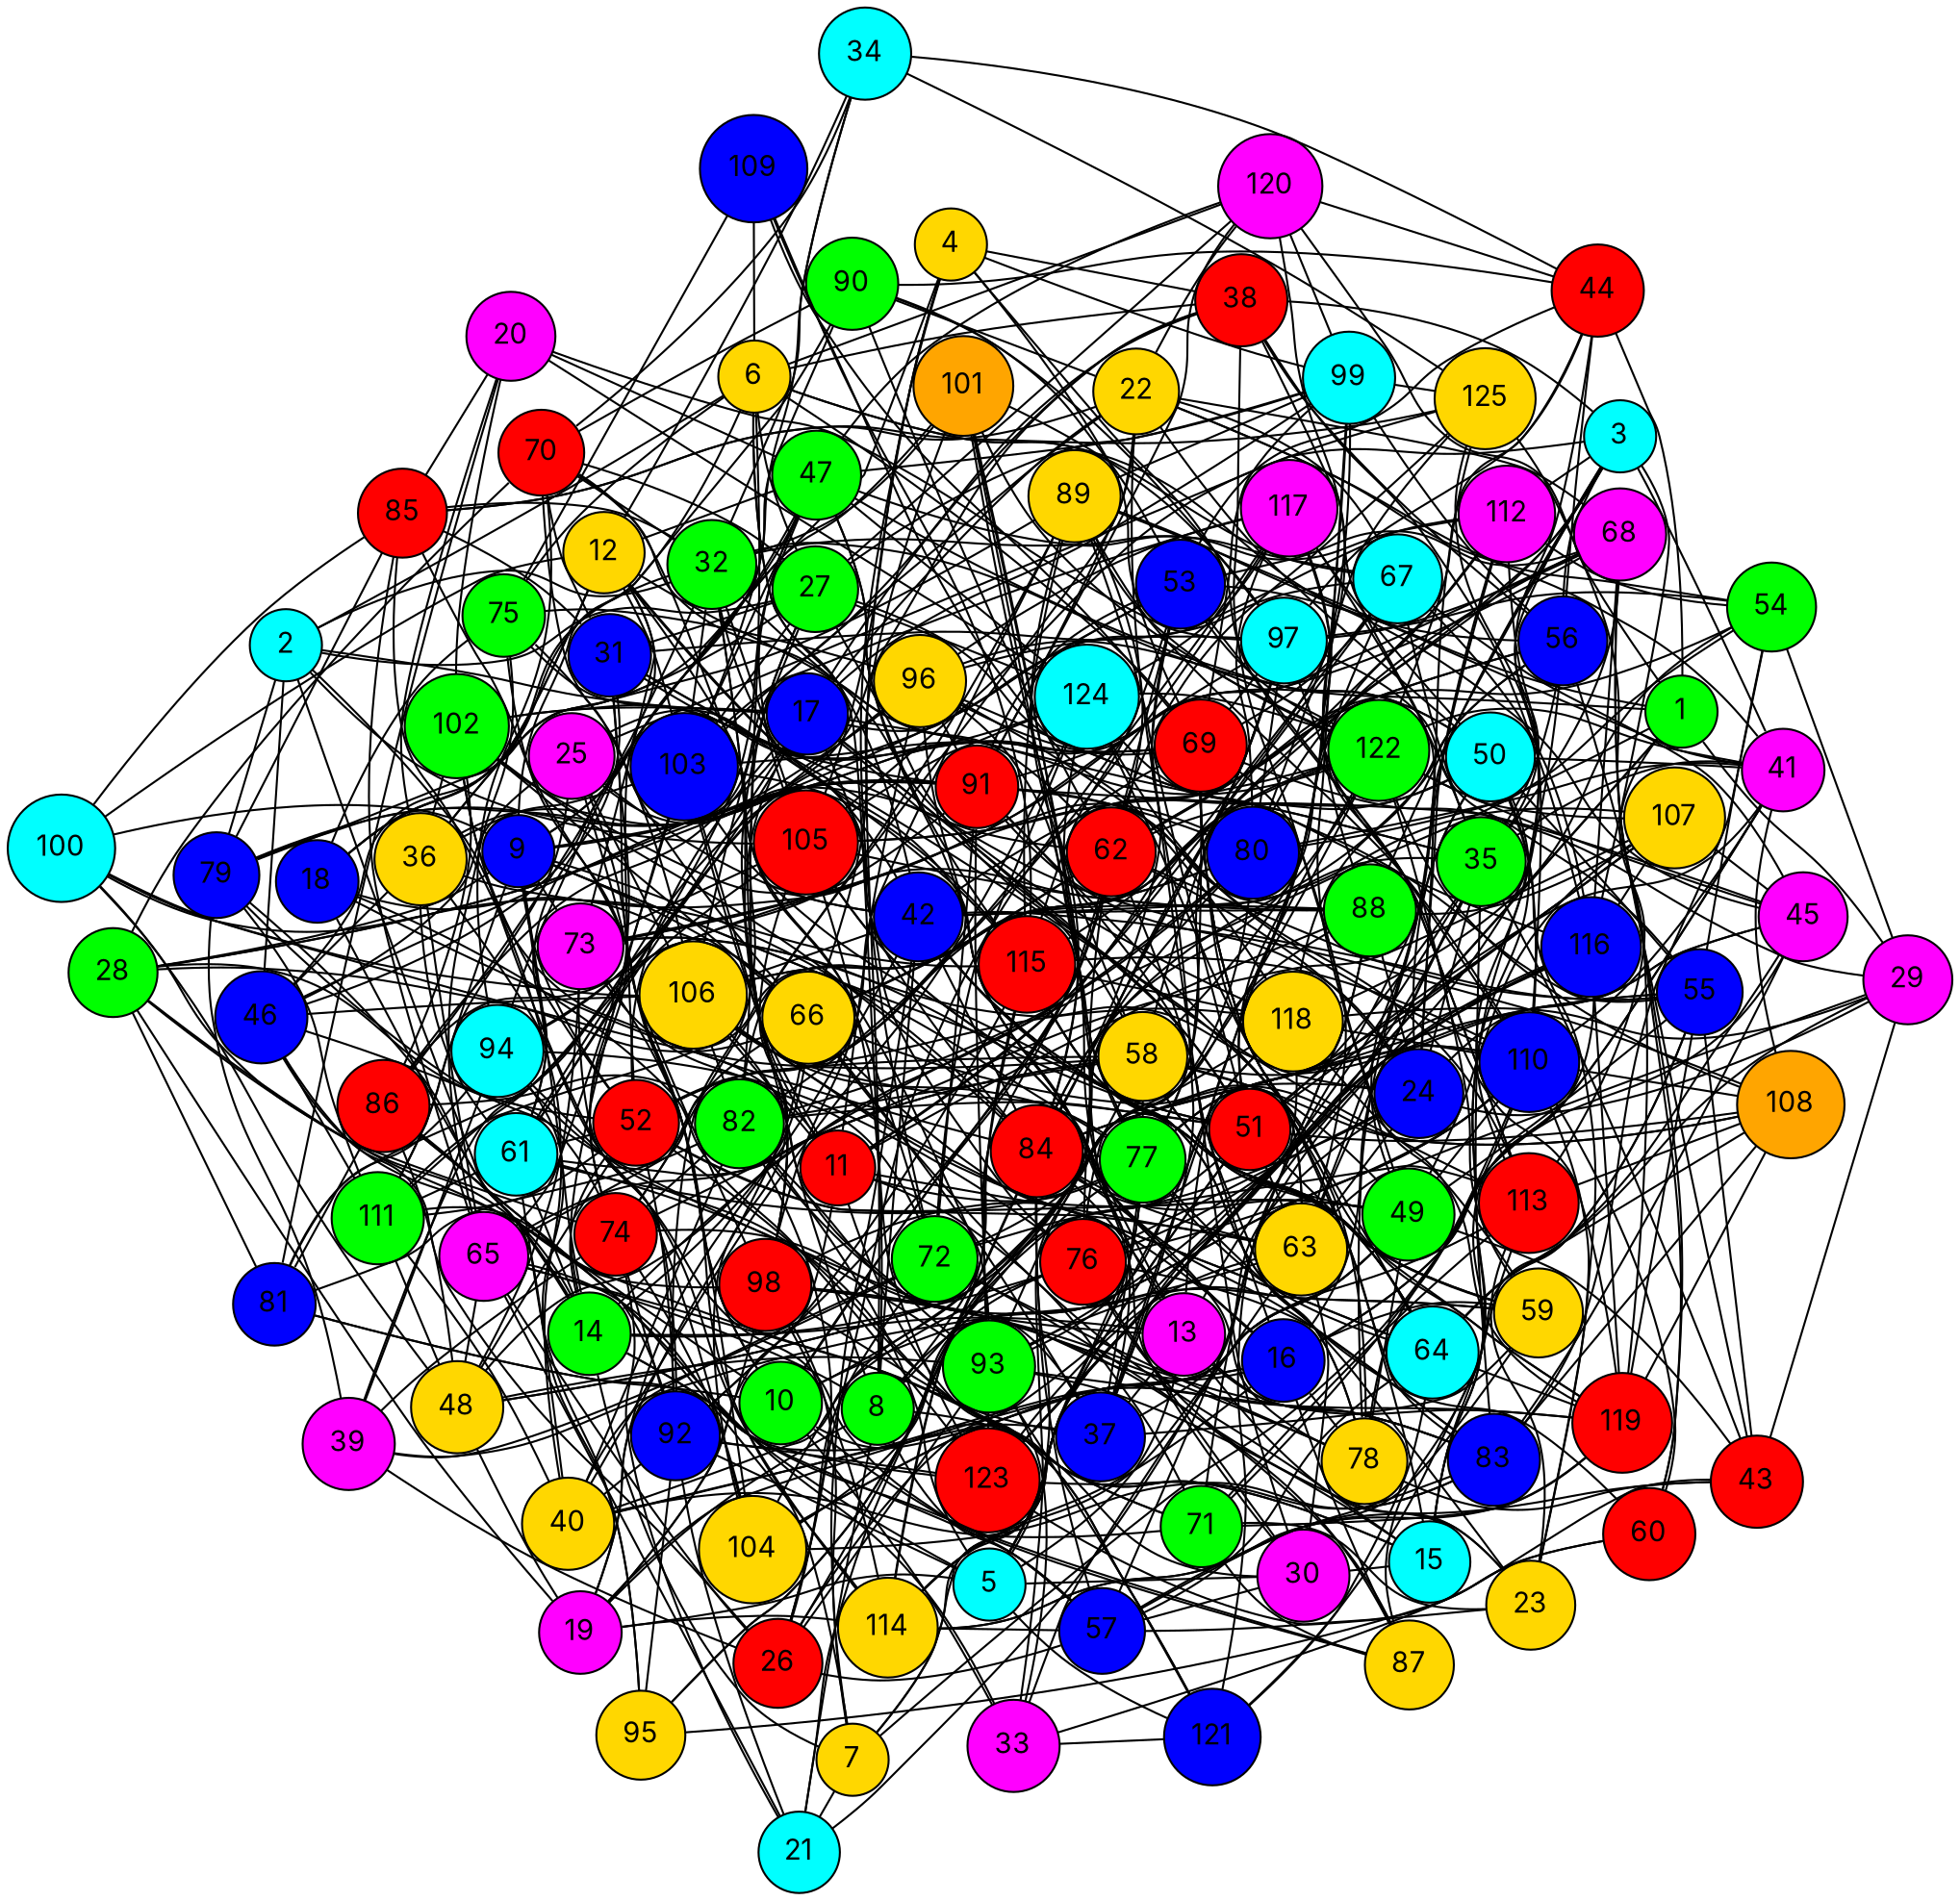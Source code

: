 graph G {
  layout=neato;
  overlap=false;
  splines=true;
  node [shape=circle, style=filled, fontname=Inter];
  1 [label="1", fillcolor="green", tooltip="v1 color 1"];
  2 [label="2", fillcolor="cyan", tooltip="v2 color 4"];
  3 [label="3", fillcolor="cyan", tooltip="v3 color 4"];
  4 [label="4", fillcolor="gold", tooltip="v4 color 3"];
  5 [label="5", fillcolor="cyan", tooltip="v5 color 4"];
  6 [label="6", fillcolor="gold", tooltip="v6 color 3"];
  7 [label="7", fillcolor="gold", tooltip="v7 color 3"];
  8 [label="8", fillcolor="green", tooltip="v8 color 1"];
  9 [label="9", fillcolor="blue", tooltip="v9 color 2"];
  10 [label="10", fillcolor="green", tooltip="v10 color 1"];
  11 [label="11", fillcolor="red", tooltip="v11 color 0"];
  12 [label="12", fillcolor="gold", tooltip="v12 color 3"];
  13 [label="13", fillcolor="magenta", tooltip="v13 color 5"];
  14 [label="14", fillcolor="green", tooltip="v14 color 1"];
  15 [label="15", fillcolor="cyan", tooltip="v15 color 4"];
  16 [label="16", fillcolor="blue", tooltip="v16 color 2"];
  17 [label="17", fillcolor="blue", tooltip="v17 color 2"];
  18 [label="18", fillcolor="blue", tooltip="v18 color 2"];
  19 [label="19", fillcolor="magenta", tooltip="v19 color 5"];
  20 [label="20", fillcolor="magenta", tooltip="v20 color 5"];
  21 [label="21", fillcolor="cyan", tooltip="v21 color 4"];
  22 [label="22", fillcolor="gold", tooltip="v22 color 3"];
  23 [label="23", fillcolor="gold", tooltip="v23 color 3"];
  24 [label="24", fillcolor="blue", tooltip="v24 color 2"];
  25 [label="25", fillcolor="magenta", tooltip="v25 color 5"];
  26 [label="26", fillcolor="red", tooltip="v26 color 0"];
  27 [label="27", fillcolor="green", tooltip="v27 color 1"];
  28 [label="28", fillcolor="green", tooltip="v28 color 1"];
  29 [label="29", fillcolor="magenta", tooltip="v29 color 5"];
  30 [label="30", fillcolor="magenta", tooltip="v30 color 5"];
  31 [label="31", fillcolor="blue", tooltip="v31 color 2"];
  32 [label="32", fillcolor="green", tooltip="v32 color 1"];
  33 [label="33", fillcolor="magenta", tooltip="v33 color 5"];
  34 [label="34", fillcolor="cyan", tooltip="v34 color 4"];
  35 [label="35", fillcolor="green", tooltip="v35 color 1"];
  36 [label="36", fillcolor="gold", tooltip="v36 color 3"];
  37 [label="37", fillcolor="blue", tooltip="v37 color 2"];
  38 [label="38", fillcolor="red", tooltip="v38 color 0"];
  39 [label="39", fillcolor="magenta", tooltip="v39 color 5"];
  40 [label="40", fillcolor="gold", tooltip="v40 color 3"];
  41 [label="41", fillcolor="magenta", tooltip="v41 color 5"];
  42 [label="42", fillcolor="blue", tooltip="v42 color 2"];
  43 [label="43", fillcolor="red", tooltip="v43 color 0"];
  44 [label="44", fillcolor="red", tooltip="v44 color 0"];
  45 [label="45", fillcolor="magenta", tooltip="v45 color 5"];
  46 [label="46", fillcolor="blue", tooltip="v46 color 2"];
  47 [label="47", fillcolor="green", tooltip="v47 color 1"];
  48 [label="48", fillcolor="gold", tooltip="v48 color 3"];
  49 [label="49", fillcolor="green", tooltip="v49 color 1"];
  50 [label="50", fillcolor="cyan", tooltip="v50 color 4"];
  51 [label="51", fillcolor="red", tooltip="v51 color 0"];
  52 [label="52", fillcolor="red", tooltip="v52 color 0"];
  53 [label="53", fillcolor="blue", tooltip="v53 color 2"];
  54 [label="54", fillcolor="green", tooltip="v54 color 1"];
  55 [label="55", fillcolor="blue", tooltip="v55 color 2"];
  56 [label="56", fillcolor="blue", tooltip="v56 color 2"];
  57 [label="57", fillcolor="blue", tooltip="v57 color 2"];
  58 [label="58", fillcolor="gold", tooltip="v58 color 3"];
  59 [label="59", fillcolor="gold", tooltip="v59 color 3"];
  60 [label="60", fillcolor="red", tooltip="v60 color 0"];
  61 [label="61", fillcolor="cyan", tooltip="v61 color 4"];
  62 [label="62", fillcolor="red", tooltip="v62 color 0"];
  63 [label="63", fillcolor="gold", tooltip="v63 color 3"];
  64 [label="64", fillcolor="cyan", tooltip="v64 color 4"];
  65 [label="65", fillcolor="magenta", tooltip="v65 color 5"];
  66 [label="66", fillcolor="gold", tooltip="v66 color 3"];
  67 [label="67", fillcolor="cyan", tooltip="v67 color 4"];
  68 [label="68", fillcolor="magenta", tooltip="v68 color 5"];
  69 [label="69", fillcolor="red", tooltip="v69 color 0"];
  70 [label="70", fillcolor="red", tooltip="v70 color 0"];
  71 [label="71", fillcolor="green", tooltip="v71 color 1"];
  72 [label="72", fillcolor="green", tooltip="v72 color 1"];
  73 [label="73", fillcolor="magenta", tooltip="v73 color 5"];
  74 [label="74", fillcolor="red", tooltip="v74 color 0"];
  75 [label="75", fillcolor="green", tooltip="v75 color 1"];
  76 [label="76", fillcolor="red", tooltip="v76 color 0"];
  77 [label="77", fillcolor="green", tooltip="v77 color 1"];
  78 [label="78", fillcolor="gold", tooltip="v78 color 3"];
  79 [label="79", fillcolor="blue", tooltip="v79 color 2"];
  80 [label="80", fillcolor="blue", tooltip="v80 color 2"];
  81 [label="81", fillcolor="blue", tooltip="v81 color 2"];
  82 [label="82", fillcolor="green", tooltip="v82 color 1"];
  83 [label="83", fillcolor="blue", tooltip="v83 color 2"];
  84 [label="84", fillcolor="red", tooltip="v84 color 0"];
  85 [label="85", fillcolor="red", tooltip="v85 color 0"];
  86 [label="86", fillcolor="red", tooltip="v86 color 0"];
  87 [label="87", fillcolor="gold", tooltip="v87 color 3"];
  88 [label="88", fillcolor="green", tooltip="v88 color 1"];
  89 [label="89", fillcolor="gold", tooltip="v89 color 3"];
  90 [label="90", fillcolor="green", tooltip="v90 color 1"];
  91 [label="91", fillcolor="red", tooltip="v91 color 0"];
  92 [label="92", fillcolor="blue", tooltip="v92 color 2"];
  93 [label="93", fillcolor="green", tooltip="v93 color 1"];
  94 [label="94", fillcolor="cyan", tooltip="v94 color 4"];
  95 [label="95", fillcolor="gold", tooltip="v95 color 3"];
  96 [label="96", fillcolor="gold", tooltip="v96 color 3"];
  97 [label="97", fillcolor="cyan", tooltip="v97 color 4"];
  98 [label="98", fillcolor="red", tooltip="v98 color 0"];
  99 [label="99", fillcolor="cyan", tooltip="v99 color 4"];
  100 [label="100", fillcolor="cyan", tooltip="v100 color 4"];
  101 [label="101", fillcolor="orange", tooltip="v101 color 6"];
  102 [label="102", fillcolor="green", tooltip="v102 color 1"];
  103 [label="103", fillcolor="blue", tooltip="v103 color 2"];
  104 [label="104", fillcolor="gold", tooltip="v104 color 3"];
  105 [label="105", fillcolor="red", tooltip="v105 color 0"];
  106 [label="106", fillcolor="gold", tooltip="v106 color 3"];
  107 [label="107", fillcolor="gold", tooltip="v107 color 3"];
  108 [label="108", fillcolor="orange", tooltip="v108 color 6"];
  109 [label="109", fillcolor="blue", tooltip="v109 color 2"];
  110 [label="110", fillcolor="blue", tooltip="v110 color 2"];
  111 [label="111", fillcolor="green", tooltip="v111 color 1"];
  112 [label="112", fillcolor="magenta", tooltip="v112 color 5"];
  113 [label="113", fillcolor="red", tooltip="v113 color 0"];
  114 [label="114", fillcolor="gold", tooltip="v114 color 3"];
  115 [label="115", fillcolor="red", tooltip="v115 color 0"];
  116 [label="116", fillcolor="blue", tooltip="v116 color 2"];
  117 [label="117", fillcolor="magenta", tooltip="v117 color 5"];
  118 [label="118", fillcolor="gold", tooltip="v118 color 3"];
  119 [label="119", fillcolor="red", tooltip="v119 color 0"];
  120 [label="120", fillcolor="magenta", tooltip="v120 color 5"];
  121 [label="121", fillcolor="blue", tooltip="v121 color 2"];
  122 [label="122", fillcolor="green", tooltip="v122 color 1"];
  123 [label="123", fillcolor="red", tooltip="v123 color 0"];
  124 [label="124", fillcolor="cyan", tooltip="v124 color 4"];
  125 [label="125", fillcolor="gold", tooltip="v125 color 3"];
  1 -- 123;
  1 -- 113;
  1 -- 80;
  1 -- 79;
  1 -- 53;
  1 -- 120;
  1 -- 29;
  1 -- 44;
  1 -- 5;
  2 -- 46;
  2 -- 105;
  2 -- 79;
  2 -- 40;
  2 -- 27;
  2 -- 17;
  2 -- 11;
  2 -- 32;
  2 -- 6;
  3 -- 112;
  3 -- 115;
  3 -- 63;
  3 -- 88;
  3 -- 62;
  3 -- 56;
  3 -- 41;
  3 -- 35;
  3 -- 116;
  3 -- 38;
  3 -- 25;
  4 -- 105;
  4 -- 72;
  4 -- 69;
  4 -- 38;
  4 -- 113;
  4 -- 9;
  4 -- 99;
  4 -- 8;
  5 -- 77;
  5 -- 35;
  5 -- 121;
  5 -- 82;
  5 -- 30;
  5 -- 84;
  5 -- 19;
  5 -- 65;
  5 -- 13;
  5 -- 118;
  5 -- 92;
  6 -- 123;
  6 -- 109;
  6 -- 75;
  6 -- 82;
  6 -- 69;
  6 -- 56;
  6 -- 120;
  6 -- 42;
  6 -- 38;
  6 -- 27;
  6 -- 9;
  6 -- 67;
  7 -- 98;
  7 -- 77;
  7 -- 51;
  7 -- 42;
  7 -- 41;
  7 -- 73;
  7 -- 21;
  7 -- 14;
  8 -- 105;
  8 -- 103;
  8 -- 65;
  8 -- 62;
  8 -- 57;
  8 -- 42;
  8 -- 21;
  8 -- 110;
  8 -- 58;
  8 -- 19;
  8 -- 15;
  9 -- 111;
  9 -- 100;
  9 -- 84;
  9 -- 101;
  9 -- 14;
  9 -- 66;
  9 -- 28;
  9 -- 49;
  9 -- 52;
  9 -- 91;
  9 -- 61;
  9 -- 73;
  9 -- 77;
  9 -- 96;
  10 -- 118;
  10 -- 110;
  10 -- 87;
  10 -- 67;
  10 -- 62;
  10 -- 46;
  10 -- 33;
  10 -- 31;
  10 -- 25;
  10 -- 81;
  10 -- 16;
  11 -- 121;
  11 -- 122;
  11 -- 96;
  11 -- 88;
  11 -- 103;
  11 -- 77;
  11 -- 63;
  11 -- 71;
  11 -- 32;
  11 -- 19;
  11 -- 106;
  11 -- 67;
  12 -- 103;
  12 -- 52;
  12 -- 72;
  12 -- 46;
  12 -- 100;
  12 -- 35;
  12 -- 73;
  12 -- 47;
  12 -- 34;
  12 -- 18;
  12 -- 42;
  12 -- 16;
  13 -- 119;
  13 -- 116;
  13 -- 99;
  13 -- 84;
  13 -- 46;
  13 -- 37;
  13 -- 101;
  13 -- 23;
  13 -- 14;
  13 -- 96;
  13 -- 83;
  14 -- 103;
  14 -- 61;
  14 -- 87;
  14 -- 100;
  14 -- 52;
  14 -- 66;
  14 -- 79;
  14 -- 76;
  14 -- 80;
  14 -- 57;
  14 -- 86;
  15 -- 116;
  15 -- 93;
  15 -- 92;
  15 -- 66;
  15 -- 55;
  15 -- 35;
  15 -- 69;
  15 -- 30;
  16 -- 114;
  16 -- 62;
  16 -- 35;
  16 -- 87;
  16 -- 41;
  16 -- 106;
  16 -- 45;
  16 -- 59;
  16 -- 98;
  16 -- 78;
  16 -- 104;
  16 -- 105;
  17 -- 122;
  17 -- 112;
  17 -- 28;
  17 -- 61;
  17 -- 38;
  17 -- 22;
  17 -- 51;
  17 -- 52;
  17 -- 58;
  17 -- 113;
  17 -- 84;
  17 -- 94;
  17 -- 98;
  17 -- 99;
  17 -- 102;
  18 -- 114;
  18 -- 75;
  18 -- 66;
  18 -- 123;
  18 -- 84;
  18 -- 32;
  18 -- 90;
  19 -- 114;
  19 -- 98;
  19 -- 66;
  19 -- 113;
  19 -- 48;
  19 -- 42;
  19 -- 28;
  20 -- 102;
  20 -- 97;
  20 -- 124;
  20 -- 85;
  20 -- 81;
  20 -- 47;
  20 -- 36;
  21 -- 92;
  21 -- 84;
  21 -- 74;
  21 -- 65;
  21 -- 24;
  22 -- 91;
  22 -- 90;
  22 -- 86;
  22 -- 85;
  22 -- 120;
  22 -- 68;
  22 -- 67;
  22 -- 54;
  22 -- 41;
  22 -- 50;
  22 -- 37;
  22 -- 82;
  23 -- 113;
  23 -- 98;
  23 -- 123;
  23 -- 110;
  23 -- 71;
  23 -- 115;
  23 -- 50;
  24 -- 112;
  24 -- 73;
  24 -- 29;
  24 -- 35;
  24 -- 48;
  24 -- 45;
  24 -- 84;
  24 -- 50;
  24 -- 63;
  24 -- 76;
  24 -- 88;
  24 -- 120;
  24 -- 62;
  24 -- 91;
  25 -- 106;
  25 -- 74;
  25 -- 69;
  25 -- 111;
  25 -- 46;
  25 -- 55;
  25 -- 42;
  26 -- 116;
  26 -- 93;
  26 -- 88;
  26 -- 82;
  26 -- 57;
  26 -- 72;
  26 -- 46;
  26 -- 117;
  26 -- 65;
  26 -- 39;
  27 -- 124;
  27 -- 106;
  27 -- 31;
  27 -- 36;
  27 -- 51;
  27 -- 103;
  27 -- 116;
  27 -- 92;
  27 -- 98;
  27 -- 70;
  27 -- 99;
  27 -- 120;
  28 -- 81;
  28 -- 70;
  28 -- 66;
  28 -- 53;
  28 -- 52;
  28 -- 30;
  28 -- 74;
  29 -- 64;
  29 -- 54;
  29 -- 69;
  29 -- 43;
  29 -- 63;
  29 -- 118;
  30 -- 76;
  30 -- 63;
  30 -- 53;
  30 -- 47;
  30 -- 57;
  31 -- 115;
  31 -- 91;
  31 -- 85;
  31 -- 70;
  31 -- 119;
  31 -- 67;
  31 -- 74;
  31 -- 61;
  32 -- 112;
  32 -- 50;
  32 -- 105;
  32 -- 76;
  32 -- 70;
  32 -- 34;
  32 -- 86;
  32 -- 62;
  32 -- 101;
  32 -- 85;
  32 -- 98;
  32 -- 103;
  33 -- 124;
  33 -- 93;
  33 -- 86;
  33 -- 63;
  33 -- 121;
  33 -- 43;
  34 -- 125;
  34 -- 70;
  34 -- 44;
  34 -- 103;
  35 -- 117;
  35 -- 76;
  35 -- 68;
  35 -- 51;
  35 -- 41;
  35 -- 96;
  35 -- 67;
  35 -- 63;
  35 -- 36;
  35 -- 43;
  35 -- 56;
  36 -- 103;
  36 -- 102;
  36 -- 91;
  36 -- 65;
  36 -- 57;
  36 -- 47;
  36 -- 61;
  36 -- 46;
  37 -- 82;
  37 -- 77;
  37 -- 67;
  37 -- 59;
  37 -- 88;
  37 -- 62;
  37 -- 49;
  37 -- 66;
  37 -- 40;
  37 -- 65;
  38 -- 116;
  38 -- 103;
  38 -- 88;
  38 -- 63;
  38 -- 56;
  38 -- 94;
  39 -- 94;
  39 -- 105;
  39 -- 79;
  39 -- 74;
  39 -- 72;
  39 -- 63;
  40 -- 92;
  40 -- 82;
  40 -- 124;
  40 -- 111;
  40 -- 85;
  40 -- 72;
  40 -- 71;
  40 -- 76;
  40 -- 119;
  41 -- 122;
  41 -- 110;
  41 -- 108;
  41 -- 80;
  41 -- 51;
  41 -- 89;
  41 -- 50;
  42 -- 108;
  42 -- 107;
  42 -- 84;
  42 -- 51;
  42 -- 122;
  42 -- 64;
  42 -- 59;
  42 -- 88;
  42 -- 102;
  42 -- 106;
  43 -- 78;
  43 -- 57;
  43 -- 49;
  43 -- 68;
  43 -- 55;
  44 -- 122;
  44 -- 120;
  44 -- 97;
  44 -- 90;
  44 -- 87;
  44 -- 56;
  44 -- 53;
  45 -- 122;
  45 -- 83;
  45 -- 93;
  45 -- 67;
  45 -- 64;
  45 -- 62;
  45 -- 89;
  45 -- 107;
  46 -- 111;
  46 -- 47;
  46 -- 91;
  46 -- 106;
  47 -- 124;
  47 -- 103;
  47 -- 50;
  47 -- 115;
  47 -- 61;
  47 -- 67;
  47 -- 99;
  47 -- 105;
  47 -- 120;
  48 -- 111;
  48 -- 100;
  48 -- 86;
  48 -- 73;
  48 -- 93;
  48 -- 54;
  48 -- 65;
  48 -- 52;
  48 -- 51;
  49 -- 114;
  49 -- 125;
  49 -- 104;
  49 -- 78;
  49 -- 107;
  49 -- 58;
  49 -- 55;
  49 -- 84;
  49 -- 52;
  49 -- 110;
  49 -- 98;
  49 -- 99;
  50 -- 117;
  50 -- 91;
  50 -- 83;
  50 -- 57;
  50 -- 55;
  50 -- 73;
  50 -- 110;
  51 -- 108;
  51 -- 107;
  51 -- 117;
  51 -- 59;
  51 -- 82;
  51 -- 114;
  51 -- 122;
  51 -- 106;
  51 -- 63;
  51 -- 89;
  51 -- 73;
  52 -- 118;
  52 -- 111;
  52 -- 61;
  52 -- 80;
  52 -- 58;
  52 -- 121;
  52 -- 92;
  52 -- 63;
  52 -- 102;
  53 -- 115;
  53 -- 113;
  53 -- 111;
  53 -- 91;
  53 -- 90;
  53 -- 84;
  53 -- 68;
  53 -- 62;
  53 -- 122;
  54 -- 118;
  54 -- 112;
  54 -- 97;
  54 -- 83;
  54 -- 62;
  54 -- 55;
  55 -- 124;
  55 -- 97;
  55 -- 58;
  55 -- 62;
  55 -- 77;
  55 -- 64;
  55 -- 119;
  56 -- 118;
  56 -- 105;
  56 -- 62;
  56 -- 99;
  56 -- 60;
  56 -- 84;
  56 -- 71;
  57 -- 84;
  57 -- 64;
  57 -- 59;
  57 -- 114;
  57 -- 60;
  58 -- 112;
  58 -- 108;
  58 -- 82;
  58 -- 101;
  58 -- 65;
  58 -- 119;
  58 -- 61;
  58 -- 100;
  58 -- 64;
  58 -- 77;
  58 -- 97;
  59 -- 93;
  59 -- 74;
  59 -- 69;
  59 -- 122;
  59 -- 103;
  60 -- 125;
  60 -- 110;
  60 -- 77;
  60 -- 95;
  61 -- 111;
  61 -- 93;
  61 -- 77;
  61 -- 96;
  61 -- 95;
  62 -- 125;
  62 -- 92;
  62 -- 89;
  62 -- 75;
  62 -- 90;
  62 -- 111;
  62 -- 66;
  63 -- 124;
  63 -- 123;
  63 -- 69;
  63 -- 84;
  64 -- 121;
  64 -- 66;
  64 -- 91;
  64 -- 77;
  64 -- 106;
  64 -- 119;
  64 -- 108;
  64 -- 115;
  65 -- 103;
  65 -- 85;
  65 -- 69;
  65 -- 75;
  66 -- 112;
  66 -- 108;
  66 -- 74;
  66 -- 102;
  66 -- 75;
  66 -- 101;
  66 -- 122;
  67 -- 116;
  67 -- 69;
  68 -- 116;
  68 -- 97;
  68 -- 91;
  68 -- 86;
  68 -- 119;
  68 -- 80;
  69 -- 109;
  69 -- 103;
  69 -- 99;
  69 -- 97;
  69 -- 96;
  69 -- 77;
  69 -- 78;
  69 -- 79;
  69 -- 83;
  70 -- 94;
  70 -- 90;
  70 -- 106;
  70 -- 93;
  70 -- 118;
  71 -- 119;
  71 -- 110;
  71 -- 98;
  71 -- 94;
  71 -- 113;
  71 -- 87;
  72 -- 124;
  72 -- 107;
  72 -- 113;
  72 -- 87;
  72 -- 73;
  72 -- 91;
  72 -- 78;
  73 -- 97;
  73 -- 105;
  73 -- 92;
  74 -- 107;
  74 -- 89;
  74 -- 82;
  74 -- 92;
  74 -- 79;
  74 -- 104;
  75 -- 98;
  75 -- 109;
  75 -- 96;
  76 -- 104;
  76 -- 99;
  76 -- 94;
  76 -- 83;
  76 -- 80;
  76 -- 87;
  76 -- 110;
  77 -- 110;
  77 -- 107;
  77 -- 106;
  77 -- 101;
  77 -- 97;
  77 -- 96;
  77 -- 84;
  77 -- 95;
  78 -- 115;
  78 -- 112;
  78 -- 91;
  78 -- 110;
  78 -- 84;
  78 -- 82;
  79 -- 89;
  79 -- 111;
  79 -- 85;
  80 -- 125;
  80 -- 106;
  80 -- 91;
  80 -- 117;
  80 -- 105;
  80 -- 82;
  80 -- 97;
  80 -- 114;
  81 -- 123;
  81 -- 94;
  81 -- 91;
  81 -- 86;
  81 -- 82;
  82 -- 117;
  82 -- 106;
  82 -- 86;
  83 -- 114;
  83 -- 105;
  83 -- 98;
  83 -- 108;
  83 -- 93;
  83 -- 123;
  83 -- 104;
  84 -- 122;
  84 -- 116;
  84 -- 110;
  84 -- 102;
  84 -- 101;
  84 -- 97;
  84 -- 95;
  84 -- 89;
  85 -- 125;
  85 -- 104;
  85 -- 100;
  86 -- 102;
  86 -- 92;
  88 -- 123;
  88 -- 106;
  88 -- 105;
  88 -- 91;
  88 -- 107;
  89 -- 122;
  89 -- 115;
  89 -- 99;
  89 -- 98;
  89 -- 110;
  90 -- 97;
  90 -- 94;
  91 -- 120;
  91 -- 96;
  91 -- 93;
  92 -- 123;
  92 -- 115;
  92 -- 95;
  93 -- 123;
  93 -- 121;
  93 -- 118;
  93 -- 97;
  93 -- 106;
  93 -- 115;
  94 -- 114;
  94 -- 95;
  96 -- 122;
  96 -- 97;
  96 -- 117;
  96 -- 113;
  97 -- 110;
  97 -- 101;
  98 -- 111;
  98 -- 114;
  99 -- 120;
  99 -- 125;
  100 -- 115;
  100 -- 106;
  101 -- 122;
  102 -- 104;
  102 -- 124;
  103 -- 115;
  103 -- 117;
  104 -- 105;
  104 -- 122;
  105 -- 125;
  105 -- 124;
  107 -- 122;
  107 -- 116;
  108 -- 113;
  108 -- 122;
  108 -- 110;
  108 -- 119;
  109 -- 118;
  109 -- 115;
  110 -- 125;
  110 -- 115;
  110 -- 124;
  110 -- 118;
  112 -- 113;
  113 -- 121;
  114 -- 115;
  114 -- 119;
  115 -- 118;
  116 -- 123;
  116 -- 119;
  117 -- 124;
  117 -- 119;
  118 -- 121;
  118 -- 119;
  122 -- 124;
}

